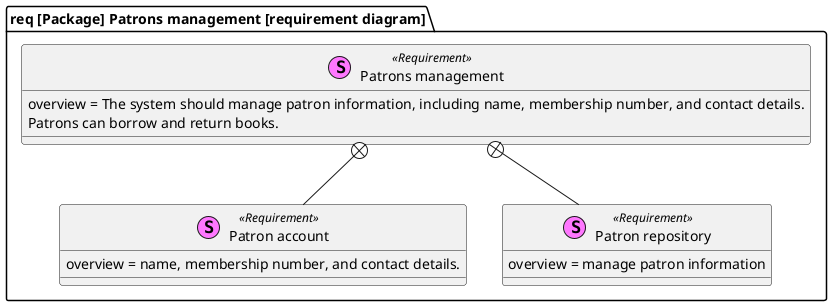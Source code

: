 @startuml
package "req [Package] Patrons management [requirement diagram]" {
    stereotype "Patron account" as patron_account <<Requirement>> {
        overview = name, membership number, and contact details.
    }

    stereotype "Patron repository" as patron_repository <<Requirement>> {
        overview = manage patron information
    }

    stereotype "Patrons management" as patron_management <<Requirement>> {
        overview = The system should manage patron information, including name, membership number, and contact details.
        Patrons can borrow and return books.
    }
    patron_management +-- patron_account
    patron_management +-- patron_repository
}
@enduml

